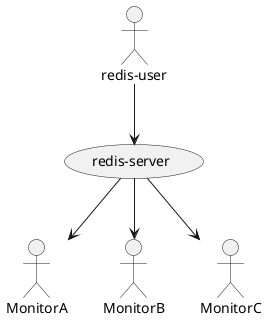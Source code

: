 @startuml
:redis-user: as Client
(redis-server) as (RedisServer)
Client--> RedisServer
RedisServer-->MonitorA
RedisServer-->MonitorB
RedisServer-->MonitorC

':Main Admin: as Admin
'(Use the application) as (Use)
'
'User -> (Start)
'User --> (Use)
'
'Admin ---> (Use)
'
'note right of Admin : This is an example.
'
'note right of (Use)
'A note can also
'be on several lines
'end note
'
'note "This note is connected\nto several objects." as N2
'(Start) .. N2
'N2 .. (Use)
@enduml
